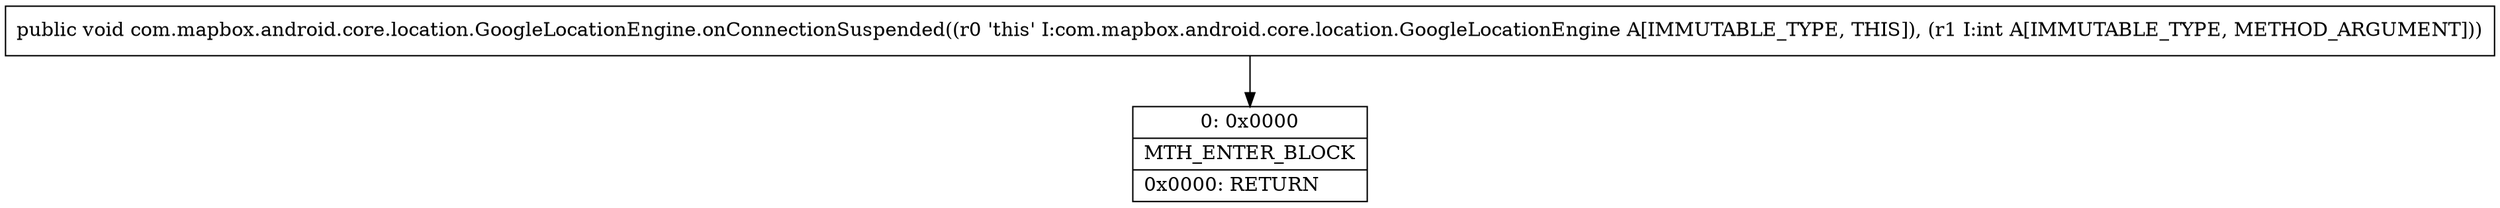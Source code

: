 digraph "CFG forcom.mapbox.android.core.location.GoogleLocationEngine.onConnectionSuspended(I)V" {
Node_0 [shape=record,label="{0\:\ 0x0000|MTH_ENTER_BLOCK\l|0x0000: RETURN   \l}"];
MethodNode[shape=record,label="{public void com.mapbox.android.core.location.GoogleLocationEngine.onConnectionSuspended((r0 'this' I:com.mapbox.android.core.location.GoogleLocationEngine A[IMMUTABLE_TYPE, THIS]), (r1 I:int A[IMMUTABLE_TYPE, METHOD_ARGUMENT])) }"];
MethodNode -> Node_0;
}

